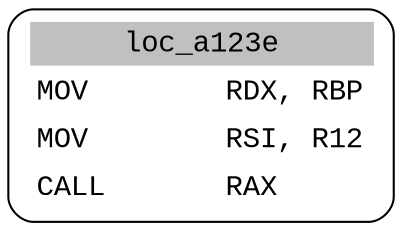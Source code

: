 digraph asm_graph {
1941 [
shape="Mrecord" fontname="Courier New"label =<<table border="0" cellborder="0" cellpadding="3"><tr><td align="center" colspan="2" bgcolor="grey">loc_a123e</td></tr><tr><td align="left">MOV        RDX, RBP</td></tr><tr><td align="left">MOV        RSI, R12</td></tr><tr><td align="left">CALL       RAX</td></tr></table>> ];
}